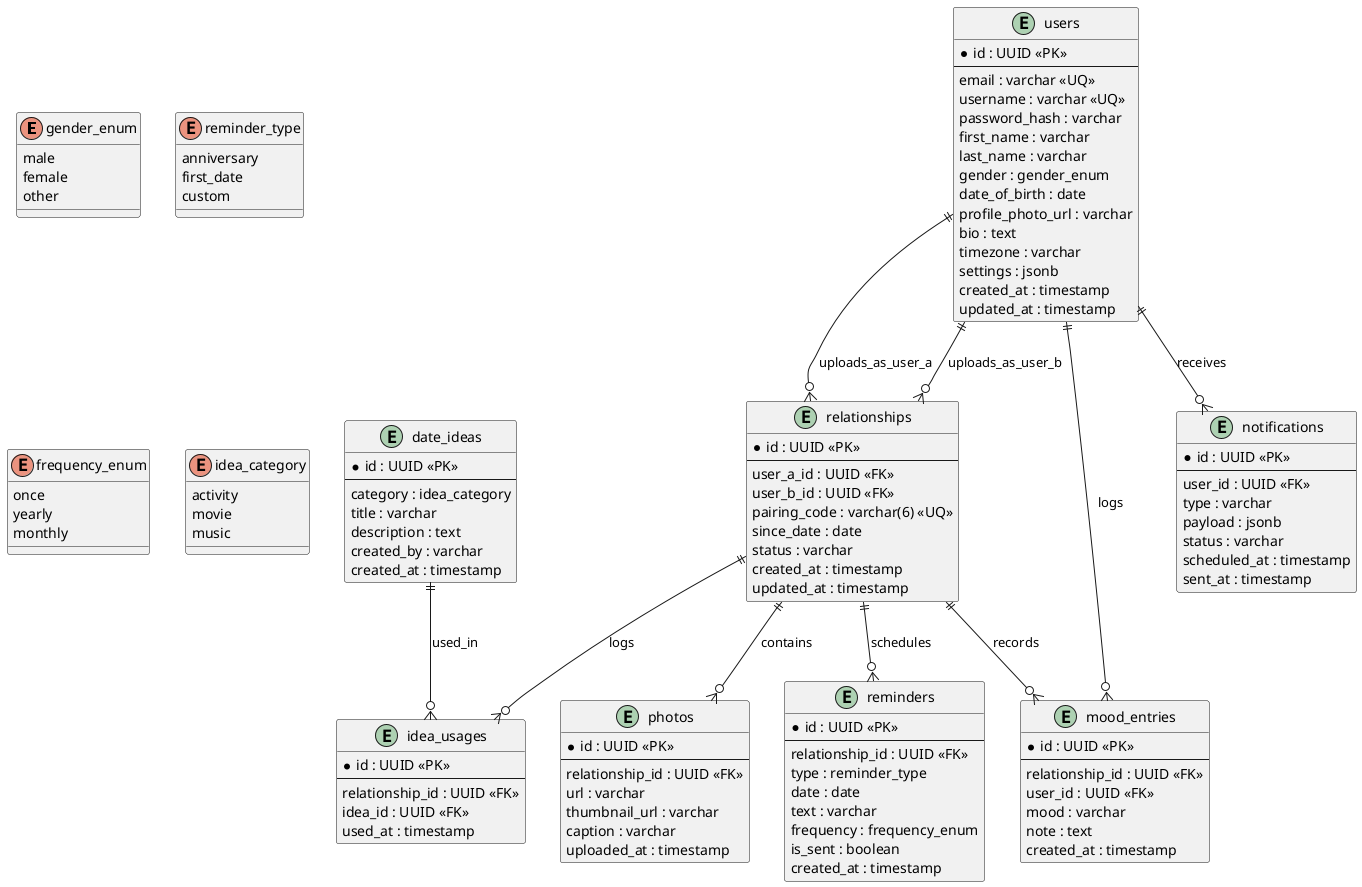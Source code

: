 @startuml
' Enum definitions
enum gender_enum {
    male
    female
    other
}

enum reminder_type {
    anniversary
    first_date
    custom
}

enum frequency_enum {
    once
    yearly
    monthly
}

enum idea_category {
    activity
    movie
    music
}

entity users {
  *id : UUID <<PK>>
  --
  email : varchar <<UQ>>
  username : varchar <<UQ>>
  password_hash : varchar
  first_name : varchar
  last_name : varchar
  gender : gender_enum
  date_of_birth : date
  profile_photo_url : varchar
  bio : text
  timezone : varchar
  settings : jsonb
  created_at : timestamp
  updated_at : timestamp
}

entity relationships {
  *id : UUID <<PK>>
  --
  user_a_id : UUID <<FK>>
  user_b_id : UUID <<FK>>
  pairing_code : varchar(6) <<UQ>>
  since_date : date
  status : varchar
  created_at : timestamp
  updated_at : timestamp
}

entity photos {
  *id : UUID <<PK>>
  --
  relationship_id : UUID <<FK>>
  url : varchar
  thumbnail_url : varchar
  caption : varchar
  uploaded_at : timestamp
}

entity reminders {
  *id : UUID <<PK>>
  --
  relationship_id : UUID <<FK>>
  type : reminder_type
  date : date
  text : varchar
  frequency : frequency_enum
  is_sent : boolean
  created_at : timestamp
}

entity date_ideas {
  *id : UUID <<PK>>
  --
  category : idea_category
  title : varchar
  description : text
  created_by : varchar
  created_at : timestamp
}

entity idea_usages {
  *id : UUID <<PK>>
  --
  relationship_id : UUID <<FK>>
  idea_id : UUID <<FK>>
  used_at : timestamp
}

entity mood_entries {
  *id : UUID <<PK>>
  --
  relationship_id : UUID <<FK>>
  user_id : UUID <<FK>>
  mood : varchar
  note : text
  created_at : timestamp
}

entity notifications {
  *id : UUID <<PK>>
  --
  user_id : UUID <<FK>>
  type : varchar
  payload : jsonb
  status : varchar
  scheduled_at : timestamp
  sent_at : timestamp
}

' Relationships
users ||--o{ relationships : uploads_as_user_a
users ||--o{ relationships : uploads_as_user_b
relationships ||--o{ photos : contains
relationships ||--o{ reminders : schedules
relationships ||--o{ idea_usages : logs
relationships ||--o{ mood_entries : records
users ||--o{ mood_entries : logs
users ||--o{ notifications : receives

date_ideas ||--o{ idea_usages : used_in

@enduml
